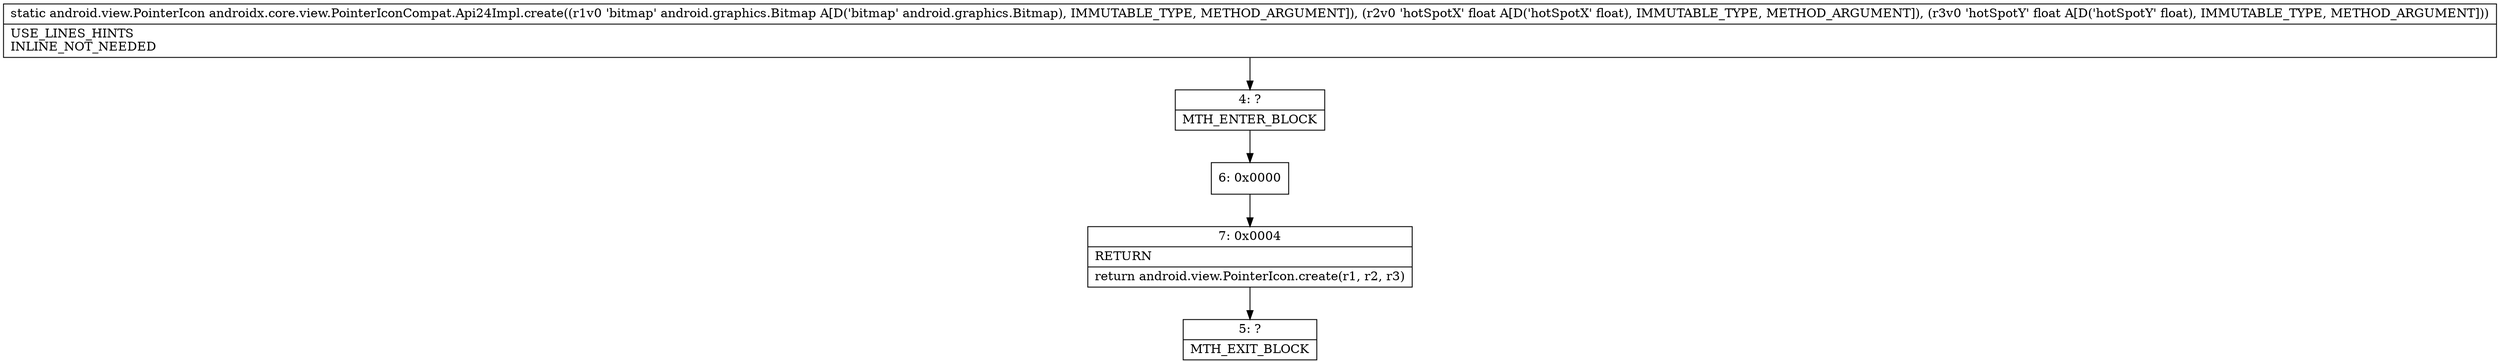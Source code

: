 digraph "CFG forandroidx.core.view.PointerIconCompat.Api24Impl.create(Landroid\/graphics\/Bitmap;FF)Landroid\/view\/PointerIcon;" {
Node_4 [shape=record,label="{4\:\ ?|MTH_ENTER_BLOCK\l}"];
Node_6 [shape=record,label="{6\:\ 0x0000}"];
Node_7 [shape=record,label="{7\:\ 0x0004|RETURN\l|return android.view.PointerIcon.create(r1, r2, r3)\l}"];
Node_5 [shape=record,label="{5\:\ ?|MTH_EXIT_BLOCK\l}"];
MethodNode[shape=record,label="{static android.view.PointerIcon androidx.core.view.PointerIconCompat.Api24Impl.create((r1v0 'bitmap' android.graphics.Bitmap A[D('bitmap' android.graphics.Bitmap), IMMUTABLE_TYPE, METHOD_ARGUMENT]), (r2v0 'hotSpotX' float A[D('hotSpotX' float), IMMUTABLE_TYPE, METHOD_ARGUMENT]), (r3v0 'hotSpotY' float A[D('hotSpotY' float), IMMUTABLE_TYPE, METHOD_ARGUMENT]))  | USE_LINES_HINTS\lINLINE_NOT_NEEDED\l}"];
MethodNode -> Node_4;Node_4 -> Node_6;
Node_6 -> Node_7;
Node_7 -> Node_5;
}

